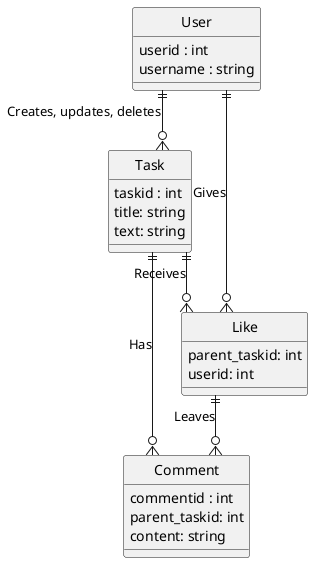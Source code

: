 @startuml

hide circle

skinparam linetype ortho

entity "User" as user {
    userid : int
    username : string
}

entity "Task" as task {
    taskid : int
    title: string
    text: string
}

entity "Comment" as comment {
    commentid : int
    parent_taskid: int
    content: string
}

entity "Like" as like {
    parent_taskid: int
    userid: int
}

user ||--o{ task : "Creates, updates, deletes"
user ||--o{ like : "Gives"
task ||--o{ comment : "Has"
task ||--o{ like : "Receives"
like ||--o{ comment : "Leaves"

@enduml

